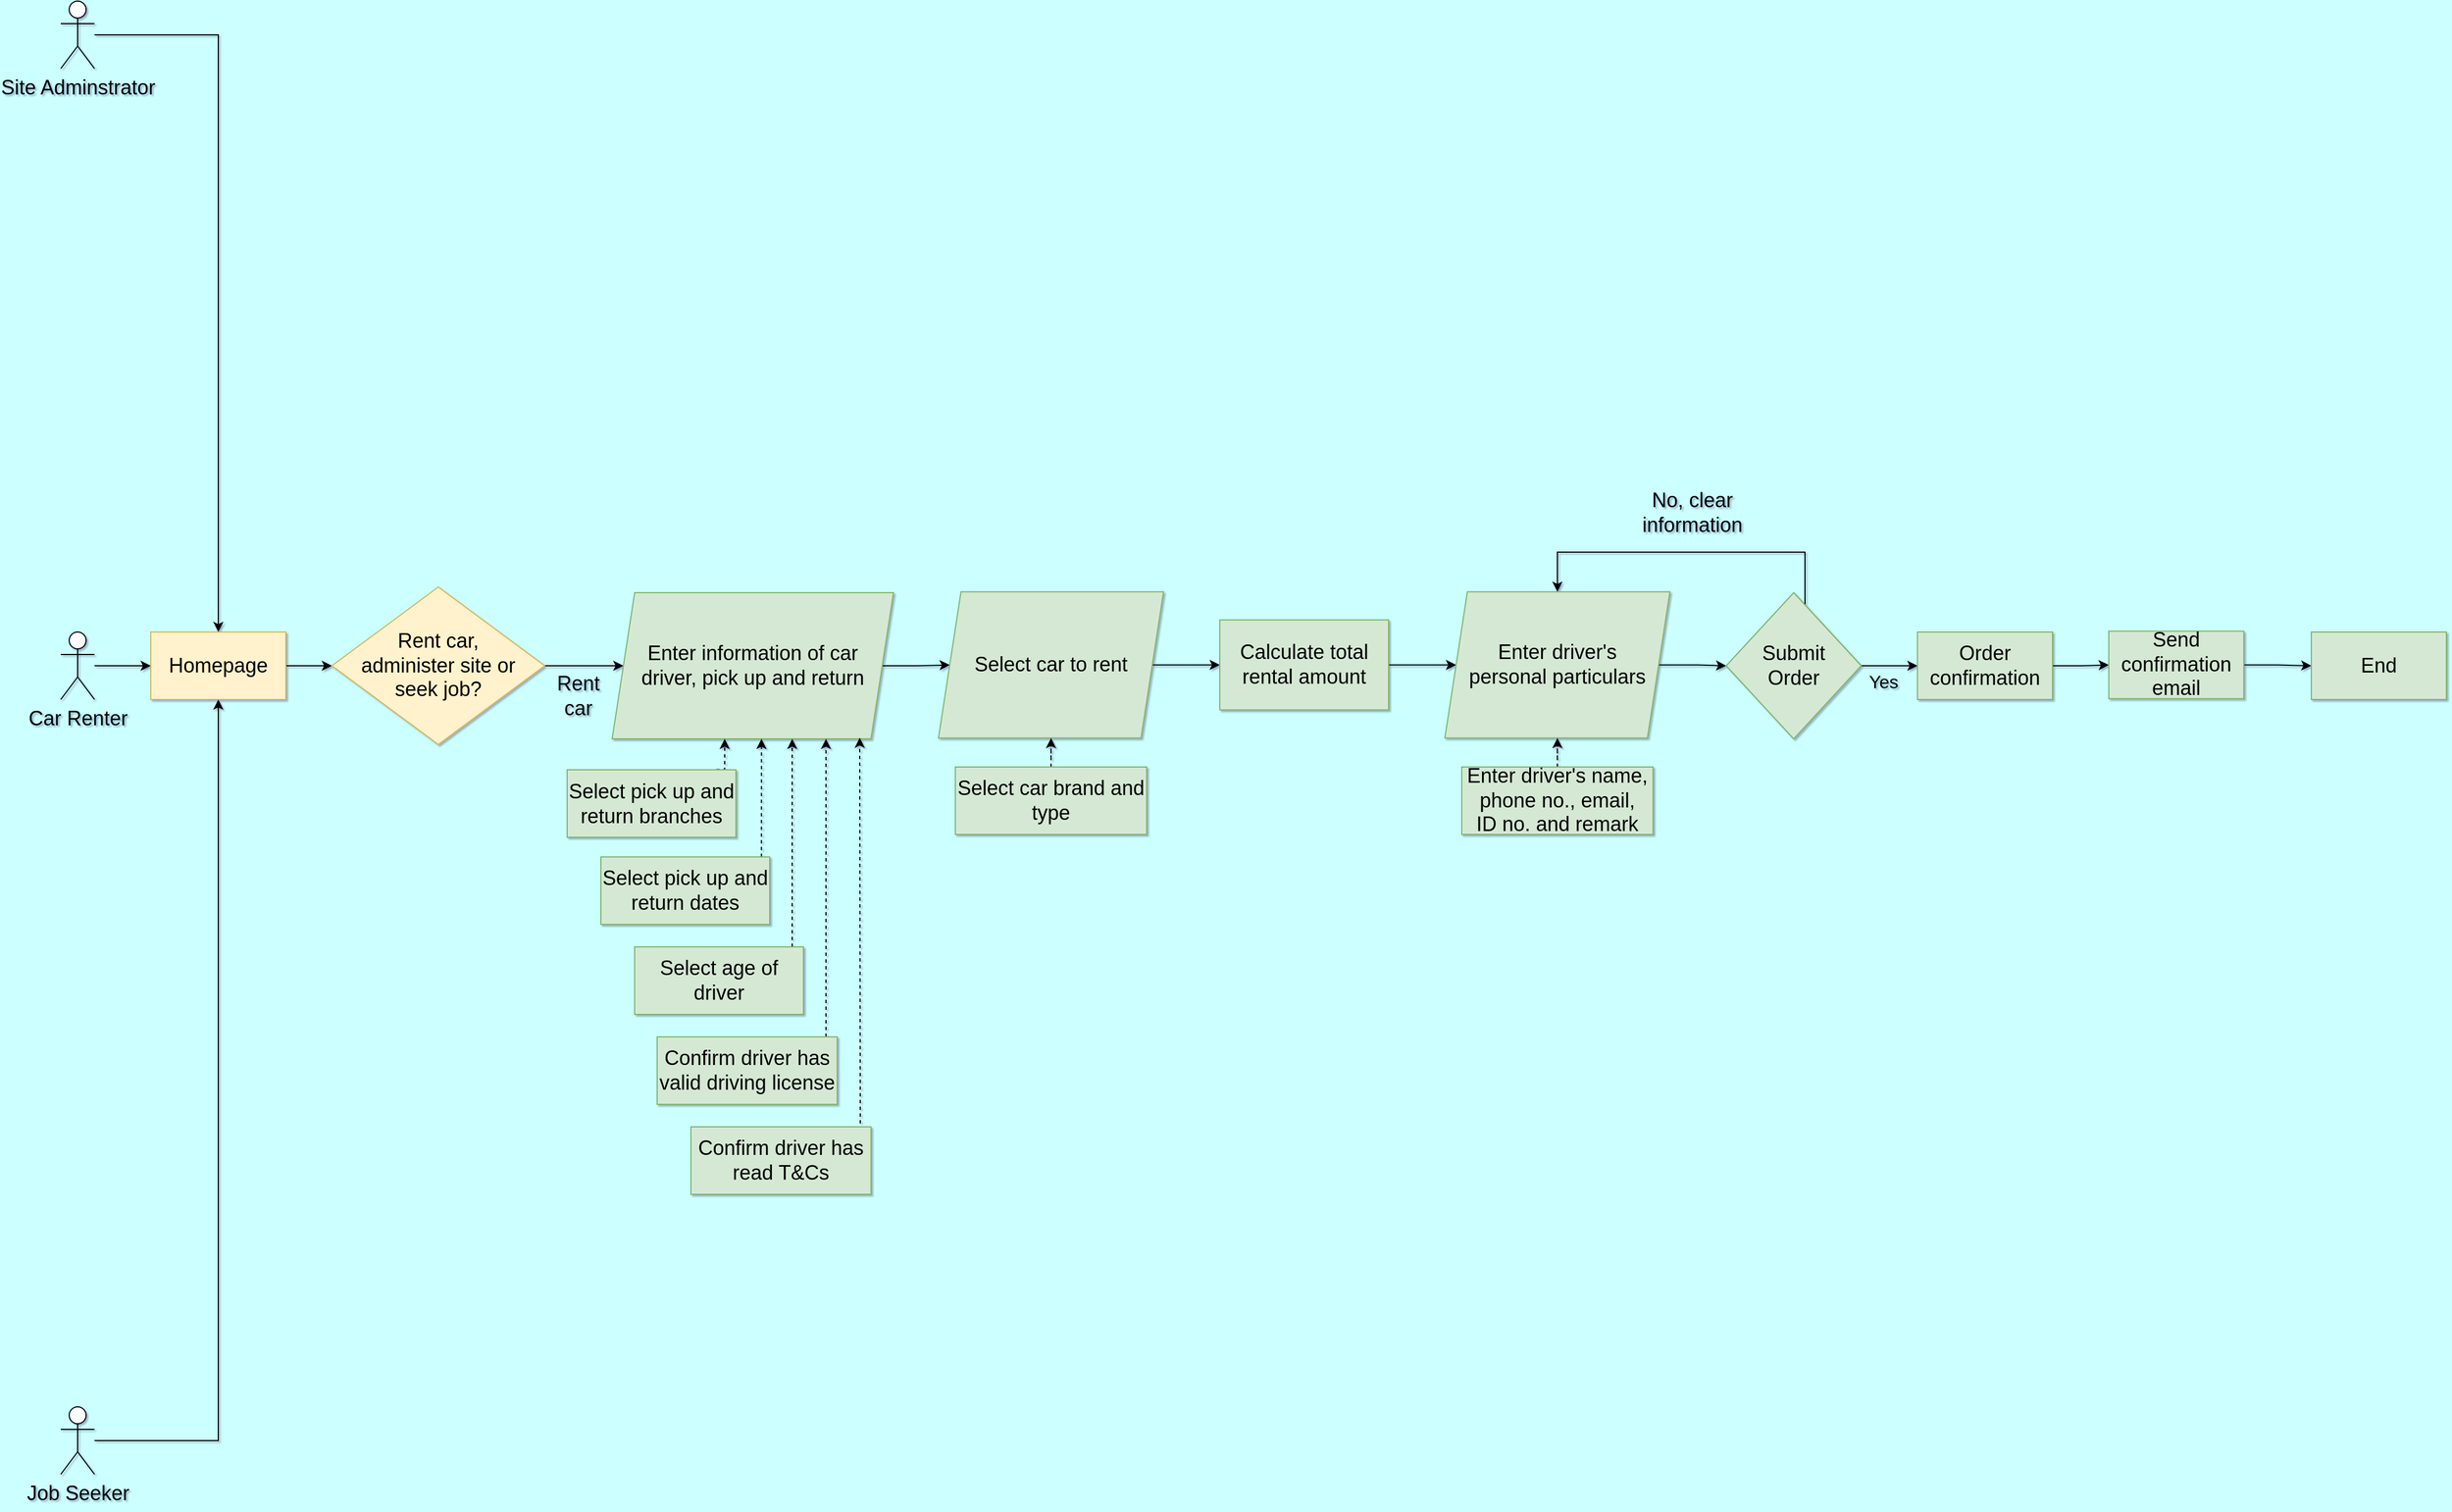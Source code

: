 <mxfile version="20.2.2" type="device"><diagram id="WsaAqYL5QrZh1MTs-457" name="Page-1"><mxGraphModel dx="6882" dy="1898" grid="1" gridSize="10" guides="1" tooltips="1" connect="1" arrows="1" fold="1" page="1" pageScale="1" pageWidth="2500" pageHeight="827" background="#CCFFFF" math="0" shadow="1"><root><mxCell id="0"/><mxCell id="1" parent="0"/><mxCell id="ePE7i9SFc8uEp5SALIoM-14" style="edgeStyle=orthogonalEdgeStyle;rounded=0;orthogonalLoop=1;jettySize=auto;html=1;entryX=0;entryY=0.5;entryDx=0;entryDy=0;fontSize=18;" edge="1" parent="1" source="ePE7i9SFc8uEp5SALIoM-6" target="ePE7i9SFc8uEp5SALIoM-12"><mxGeometry relative="1" as="geometry"/></mxCell><mxCell id="ePE7i9SFc8uEp5SALIoM-6" value="&lt;font style=&quot;font-size: 18px;&quot;&gt;Car Renter&lt;/font&gt;" style="shape=umlActor;verticalLabelPosition=bottom;verticalAlign=top;html=1;outlineConnect=0;rounded=0;" vertex="1" parent="1"><mxGeometry x="-3930" y="-149" width="30" height="60" as="geometry"/></mxCell><mxCell id="ePE7i9SFc8uEp5SALIoM-15" style="edgeStyle=orthogonalEdgeStyle;rounded=0;orthogonalLoop=1;jettySize=auto;html=1;entryX=0.5;entryY=1;entryDx=0;entryDy=0;fontSize=18;" edge="1" parent="1" source="ePE7i9SFc8uEp5SALIoM-7" target="ePE7i9SFc8uEp5SALIoM-12"><mxGeometry relative="1" as="geometry"/></mxCell><mxCell id="ePE7i9SFc8uEp5SALIoM-7" value="&lt;font style=&quot;font-size: 18px;&quot;&gt;Job Seeker&lt;/font&gt;" style="shape=umlActor;verticalLabelPosition=bottom;verticalAlign=top;html=1;outlineConnect=0;rounded=0;" vertex="1" parent="1"><mxGeometry x="-3930" y="540" width="30" height="60" as="geometry"/></mxCell><mxCell id="ePE7i9SFc8uEp5SALIoM-13" style="edgeStyle=orthogonalEdgeStyle;rounded=0;orthogonalLoop=1;jettySize=auto;html=1;entryX=0.5;entryY=0;entryDx=0;entryDy=0;fontSize=18;" edge="1" parent="1" source="ePE7i9SFc8uEp5SALIoM-10" target="ePE7i9SFc8uEp5SALIoM-12"><mxGeometry relative="1" as="geometry"/></mxCell><mxCell id="ePE7i9SFc8uEp5SALIoM-10" value="&lt;font style=&quot;font-size: 18px;&quot;&gt;Site Adminstrator&lt;/font&gt;" style="shape=umlActor;verticalLabelPosition=bottom;verticalAlign=top;html=1;outlineConnect=0;rounded=0;" vertex="1" parent="1"><mxGeometry x="-3930" y="-710" width="30" height="60" as="geometry"/></mxCell><mxCell id="ePE7i9SFc8uEp5SALIoM-17" style="edgeStyle=orthogonalEdgeStyle;rounded=0;orthogonalLoop=1;jettySize=auto;html=1;entryX=0;entryY=0.5;entryDx=0;entryDy=0;fontSize=18;" edge="1" parent="1" source="ePE7i9SFc8uEp5SALIoM-12" target="ePE7i9SFc8uEp5SALIoM-16"><mxGeometry relative="1" as="geometry"/></mxCell><mxCell id="ePE7i9SFc8uEp5SALIoM-12" value="Homepage" style="rounded=0;whiteSpace=wrap;html=1;fontSize=18;fillColor=#fff2cc;strokeColor=#d6b656;" vertex="1" parent="1"><mxGeometry x="-3850" y="-149" width="120" height="60" as="geometry"/></mxCell><mxCell id="ePE7i9SFc8uEp5SALIoM-19" value="" style="edgeStyle=orthogonalEdgeStyle;rounded=0;orthogonalLoop=1;jettySize=auto;html=1;fontSize=18;" edge="1" parent="1" source="ePE7i9SFc8uEp5SALIoM-16" target="ePE7i9SFc8uEp5SALIoM-18"><mxGeometry relative="1" as="geometry"/></mxCell><mxCell id="ePE7i9SFc8uEp5SALIoM-16" value="&lt;div&gt;Rent car,&lt;/div&gt;&lt;div&gt;administer site or&lt;/div&gt;&lt;div&gt;seek job?&lt;br&gt;&lt;/div&gt;" style="rhombus;whiteSpace=wrap;html=1;fontSize=18;fillColor=#fff2cc;strokeColor=#d6b656;rounded=0;" vertex="1" parent="1"><mxGeometry x="-3689" y="-189" width="189" height="140" as="geometry"/></mxCell><mxCell id="ePE7i9SFc8uEp5SALIoM-36" style="edgeStyle=orthogonalEdgeStyle;rounded=0;orthogonalLoop=1;jettySize=auto;html=1;fontSize=18;" edge="1" parent="1" source="ePE7i9SFc8uEp5SALIoM-18" target="ePE7i9SFc8uEp5SALIoM-35"><mxGeometry relative="1" as="geometry"/></mxCell><mxCell id="ePE7i9SFc8uEp5SALIoM-18" value="&lt;div&gt;Enter information of car&lt;/div&gt;&lt;div&gt;driver, pick up and return&lt;br&gt;&lt;/div&gt;" style="shape=parallelogram;perimeter=parallelogramPerimeter;whiteSpace=wrap;html=1;fixedSize=1;fontSize=18;fillColor=#d5e8d4;strokeColor=#82b366;rounded=0;" vertex="1" parent="1"><mxGeometry x="-3440" y="-184" width="250" height="130" as="geometry"/></mxCell><mxCell id="ePE7i9SFc8uEp5SALIoM-20" value="Rent car" style="text;html=1;strokeColor=none;fillColor=none;align=center;verticalAlign=middle;whiteSpace=wrap;rounded=0;fontSize=18;" vertex="1" parent="1"><mxGeometry x="-3500" y="-107" width="60" height="30" as="geometry"/></mxCell><mxCell id="ePE7i9SFc8uEp5SALIoM-30" style="edgeStyle=orthogonalEdgeStyle;rounded=0;orthogonalLoop=1;jettySize=auto;html=1;dashed=1;fontSize=18;exitX=0.884;exitY=0.012;exitDx=0;exitDy=0;exitPerimeter=0;" edge="1" parent="1"><mxGeometry relative="1" as="geometry"><mxPoint x="-3340" y="-54" as="targetPoint"/><mxPoint x="-3347.4" y="-26.78" as="sourcePoint"/><Array as="points"><mxPoint x="-3340" y="-27"/><mxPoint x="-3340" y="-54"/></Array></mxGeometry></mxCell><mxCell id="ePE7i9SFc8uEp5SALIoM-21" value="Select pick up and return branches" style="rounded=0;whiteSpace=wrap;html=1;fontSize=18;fillColor=#d5e8d4;strokeColor=#82b366;" vertex="1" parent="1"><mxGeometry x="-3480" y="-26.5" width="150" height="60" as="geometry"/></mxCell><mxCell id="ePE7i9SFc8uEp5SALIoM-31" style="edgeStyle=orthogonalEdgeStyle;rounded=0;orthogonalLoop=1;jettySize=auto;html=1;dashed=1;fontSize=18;exitX=0.951;exitY=0.001;exitDx=0;exitDy=0;exitPerimeter=0;" edge="1" parent="1" source="ePE7i9SFc8uEp5SALIoM-22" target="ePE7i9SFc8uEp5SALIoM-18"><mxGeometry relative="1" as="geometry"><Array as="points"><mxPoint x="-3307" y="-29"/><mxPoint x="-3307" y="-29"/></Array></mxGeometry></mxCell><mxCell id="ePE7i9SFc8uEp5SALIoM-22" value="Select pick up and return dates" style="rounded=0;whiteSpace=wrap;html=1;fontSize=18;fillColor=#d5e8d4;strokeColor=#82b366;" vertex="1" parent="1"><mxGeometry x="-3450" y="51" width="150" height="60" as="geometry"/></mxCell><mxCell id="ePE7i9SFc8uEp5SALIoM-32" style="edgeStyle=orthogonalEdgeStyle;rounded=0;orthogonalLoop=1;jettySize=auto;html=1;dashed=1;fontSize=18;" edge="1" parent="1" source="ePE7i9SFc8uEp5SALIoM-23" target="ePE7i9SFc8uEp5SALIoM-18"><mxGeometry relative="1" as="geometry"><mxPoint x="-3270" y="-49" as="targetPoint"/><Array as="points"><mxPoint x="-3280" y="-19"/><mxPoint x="-3280" y="-19"/></Array></mxGeometry></mxCell><mxCell id="ePE7i9SFc8uEp5SALIoM-23" value="Select age of driver" style="rounded=0;whiteSpace=wrap;html=1;fontSize=18;fillColor=#d5e8d4;strokeColor=#82b366;" vertex="1" parent="1"><mxGeometry x="-3420" y="131" width="150" height="60" as="geometry"/></mxCell><mxCell id="ePE7i9SFc8uEp5SALIoM-33" style="edgeStyle=orthogonalEdgeStyle;rounded=0;orthogonalLoop=1;jettySize=auto;html=1;dashed=1;fontSize=18;" edge="1" parent="1" source="ePE7i9SFc8uEp5SALIoM-24" target="ePE7i9SFc8uEp5SALIoM-18"><mxGeometry relative="1" as="geometry"><mxPoint x="-3240" y="-59" as="targetPoint"/><Array as="points"><mxPoint x="-3250" y="-29"/><mxPoint x="-3250" y="-29"/></Array></mxGeometry></mxCell><mxCell id="ePE7i9SFc8uEp5SALIoM-24" value="Confirm driver has valid driving license" style="rounded=0;whiteSpace=wrap;html=1;fontSize=18;fillColor=#d5e8d4;strokeColor=#82b366;" vertex="1" parent="1"><mxGeometry x="-3400" y="211" width="160" height="60" as="geometry"/></mxCell><mxCell id="ePE7i9SFc8uEp5SALIoM-34" style="edgeStyle=orthogonalEdgeStyle;rounded=0;orthogonalLoop=1;jettySize=auto;html=1;dashed=1;fontSize=18;entryX=0.88;entryY=0.967;entryDx=0;entryDy=0;entryPerimeter=0;" edge="1" parent="1"><mxGeometry relative="1" as="geometry"><mxPoint x="-3220" y="-55.04" as="targetPoint"/><mxPoint x="-3290" y="295" as="sourcePoint"/><Array as="points"/></mxGeometry></mxCell><mxCell id="ePE7i9SFc8uEp5SALIoM-25" value="Confirm driver has read T&amp;amp;Cs" style="rounded=0;whiteSpace=wrap;html=1;fontSize=18;fillColor=#d5e8d4;strokeColor=#82b366;" vertex="1" parent="1"><mxGeometry x="-3370" y="291" width="160" height="60" as="geometry"/></mxCell><mxCell id="ePE7i9SFc8uEp5SALIoM-40" style="edgeStyle=orthogonalEdgeStyle;rounded=0;orthogonalLoop=1;jettySize=auto;html=1;entryX=0;entryY=0.5;entryDx=0;entryDy=0;fontSize=18;" edge="1" parent="1" source="ePE7i9SFc8uEp5SALIoM-35" target="ePE7i9SFc8uEp5SALIoM-39"><mxGeometry relative="1" as="geometry"/></mxCell><mxCell id="ePE7i9SFc8uEp5SALIoM-35" value="Select car to rent" style="shape=parallelogram;perimeter=parallelogramPerimeter;whiteSpace=wrap;html=1;fixedSize=1;fontSize=18;fillColor=#d5e8d4;strokeColor=#82b366;rounded=0;" vertex="1" parent="1"><mxGeometry x="-3150" y="-184.75" width="200" height="130" as="geometry"/></mxCell><mxCell id="ePE7i9SFc8uEp5SALIoM-38" value="" style="edgeStyle=orthogonalEdgeStyle;rounded=0;orthogonalLoop=1;jettySize=auto;html=1;fontSize=18;dashed=1;" edge="1" parent="1" source="ePE7i9SFc8uEp5SALIoM-37" target="ePE7i9SFc8uEp5SALIoM-35"><mxGeometry relative="1" as="geometry"/></mxCell><mxCell id="ePE7i9SFc8uEp5SALIoM-37" value="Select car brand and type" style="rounded=0;whiteSpace=wrap;html=1;fontSize=18;fillColor=#d5e8d4;strokeColor=#82b366;" vertex="1" parent="1"><mxGeometry x="-3135" y="-29" width="170" height="60" as="geometry"/></mxCell><mxCell id="ePE7i9SFc8uEp5SALIoM-43" style="edgeStyle=orthogonalEdgeStyle;rounded=0;orthogonalLoop=1;jettySize=auto;html=1;entryX=0;entryY=0.5;entryDx=0;entryDy=0;fontSize=18;" edge="1" parent="1" source="ePE7i9SFc8uEp5SALIoM-39" target="ePE7i9SFc8uEp5SALIoM-42"><mxGeometry relative="1" as="geometry"/></mxCell><mxCell id="ePE7i9SFc8uEp5SALIoM-39" value="Calculate total rental amount" style="rounded=0;whiteSpace=wrap;html=1;fontSize=18;fillColor=#d5e8d4;strokeColor=#82b366;" vertex="1" parent="1"><mxGeometry x="-2900" y="-159.75" width="150" height="80" as="geometry"/></mxCell><mxCell id="ePE7i9SFc8uEp5SALIoM-49" style="edgeStyle=orthogonalEdgeStyle;rounded=0;orthogonalLoop=1;jettySize=auto;html=1;entryX=0;entryY=0.5;entryDx=0;entryDy=0;fontSize=18;" edge="1" parent="1" source="ePE7i9SFc8uEp5SALIoM-42" target="ePE7i9SFc8uEp5SALIoM-48"><mxGeometry relative="1" as="geometry"/></mxCell><mxCell id="ePE7i9SFc8uEp5SALIoM-42" value="&lt;div&gt;Enter driver's&lt;/div&gt;&lt;div&gt;personal particulars&lt;br&gt;&lt;/div&gt;" style="shape=parallelogram;perimeter=parallelogramPerimeter;whiteSpace=wrap;html=1;fixedSize=1;fontSize=18;fillColor=#d5e8d4;strokeColor=#82b366;rounded=0;" vertex="1" parent="1"><mxGeometry x="-2700" y="-184.75" width="200" height="130" as="geometry"/></mxCell><mxCell id="ePE7i9SFc8uEp5SALIoM-47" style="edgeStyle=orthogonalEdgeStyle;rounded=0;orthogonalLoop=1;jettySize=auto;html=1;entryX=0.5;entryY=1;entryDx=0;entryDy=0;dashed=1;fontSize=18;" edge="1" parent="1" source="ePE7i9SFc8uEp5SALIoM-44" target="ePE7i9SFc8uEp5SALIoM-42"><mxGeometry relative="1" as="geometry"/></mxCell><mxCell id="ePE7i9SFc8uEp5SALIoM-44" value="&lt;div&gt;Enter driver's name, phone no., email,&lt;/div&gt;&lt;div&gt;ID no. and remark&lt;/div&gt;" style="rounded=0;whiteSpace=wrap;html=1;fontSize=18;fillColor=#d5e8d4;strokeColor=#82b366;" vertex="1" parent="1"><mxGeometry x="-2685" y="-29" width="170" height="60" as="geometry"/></mxCell><mxCell id="ePE7i9SFc8uEp5SALIoM-50" style="edgeStyle=orthogonalEdgeStyle;rounded=0;orthogonalLoop=1;jettySize=auto;html=1;entryX=0.5;entryY=0;entryDx=0;entryDy=0;fontSize=18;" edge="1" parent="1" source="ePE7i9SFc8uEp5SALIoM-48" target="ePE7i9SFc8uEp5SALIoM-42"><mxGeometry relative="1" as="geometry"><Array as="points"><mxPoint x="-2380" y="-220"/><mxPoint x="-2600" y="-220"/></Array></mxGeometry></mxCell><mxCell id="ePE7i9SFc8uEp5SALIoM-53" style="edgeStyle=orthogonalEdgeStyle;rounded=0;orthogonalLoop=1;jettySize=auto;html=1;entryX=0;entryY=0.5;entryDx=0;entryDy=0;fontSize=18;" edge="1" parent="1" source="ePE7i9SFc8uEp5SALIoM-48" target="ePE7i9SFc8uEp5SALIoM-52"><mxGeometry relative="1" as="geometry"/></mxCell><mxCell id="ePE7i9SFc8uEp5SALIoM-48" value="&lt;div&gt;Submit&lt;/div&gt;&lt;div&gt;Order&lt;br&gt;&lt;/div&gt;" style="rhombus;whiteSpace=wrap;html=1;fontSize=18;fillColor=#d5e8d4;strokeColor=#82b366;rounded=0;" vertex="1" parent="1"><mxGeometry x="-2450" y="-184" width="120" height="130" as="geometry"/></mxCell><mxCell id="ePE7i9SFc8uEp5SALIoM-51" value="No, clear information" style="text;html=1;strokeColor=none;fillColor=none;align=center;verticalAlign=middle;whiteSpace=wrap;rounded=0;fontSize=18;" vertex="1" parent="1"><mxGeometry x="-2510" y="-270" width="60" height="30" as="geometry"/></mxCell><mxCell id="ePE7i9SFc8uEp5SALIoM-55" style="edgeStyle=orthogonalEdgeStyle;rounded=0;orthogonalLoop=1;jettySize=auto;html=1;entryX=0;entryY=0.5;entryDx=0;entryDy=0;fontSize=18;" edge="1" parent="1" source="ePE7i9SFc8uEp5SALIoM-52" target="ePE7i9SFc8uEp5SALIoM-54"><mxGeometry relative="1" as="geometry"/></mxCell><mxCell id="ePE7i9SFc8uEp5SALIoM-52" value="Order confirmation" style="rounded=0;whiteSpace=wrap;html=1;fontSize=18;fillColor=#d5e8d4;strokeColor=#82b366;" vertex="1" parent="1"><mxGeometry x="-2280" y="-149" width="120" height="60" as="geometry"/></mxCell><mxCell id="ePE7i9SFc8uEp5SALIoM-57" style="edgeStyle=orthogonalEdgeStyle;rounded=0;orthogonalLoop=1;jettySize=auto;html=1;entryX=0;entryY=0.5;entryDx=0;entryDy=0;fontSize=18;" edge="1" parent="1" source="ePE7i9SFc8uEp5SALIoM-54" target="ePE7i9SFc8uEp5SALIoM-56"><mxGeometry relative="1" as="geometry"/></mxCell><mxCell id="ePE7i9SFc8uEp5SALIoM-54" value="Send confirmation email" style="rounded=0;whiteSpace=wrap;html=1;fontSize=18;fillColor=#d5e8d4;strokeColor=#82b366;" vertex="1" parent="1"><mxGeometry x="-2110" y="-149.75" width="120" height="60" as="geometry"/></mxCell><mxCell id="ePE7i9SFc8uEp5SALIoM-56" value="End" style="rounded=0;whiteSpace=wrap;html=1;fontSize=18;fillColor=#d5e8d4;strokeColor=#82b366;" vertex="1" parent="1"><mxGeometry x="-1930" y="-149" width="120" height="60" as="geometry"/></mxCell><mxCell id="ePE7i9SFc8uEp5SALIoM-67" value="Yes" style="text;html=1;strokeColor=none;fillColor=none;align=center;verticalAlign=middle;whiteSpace=wrap;rounded=0;fontSize=16;" vertex="1" parent="1"><mxGeometry x="-2340" y="-119.75" width="60" height="30" as="geometry"/></mxCell></root></mxGraphModel></diagram></mxfile>